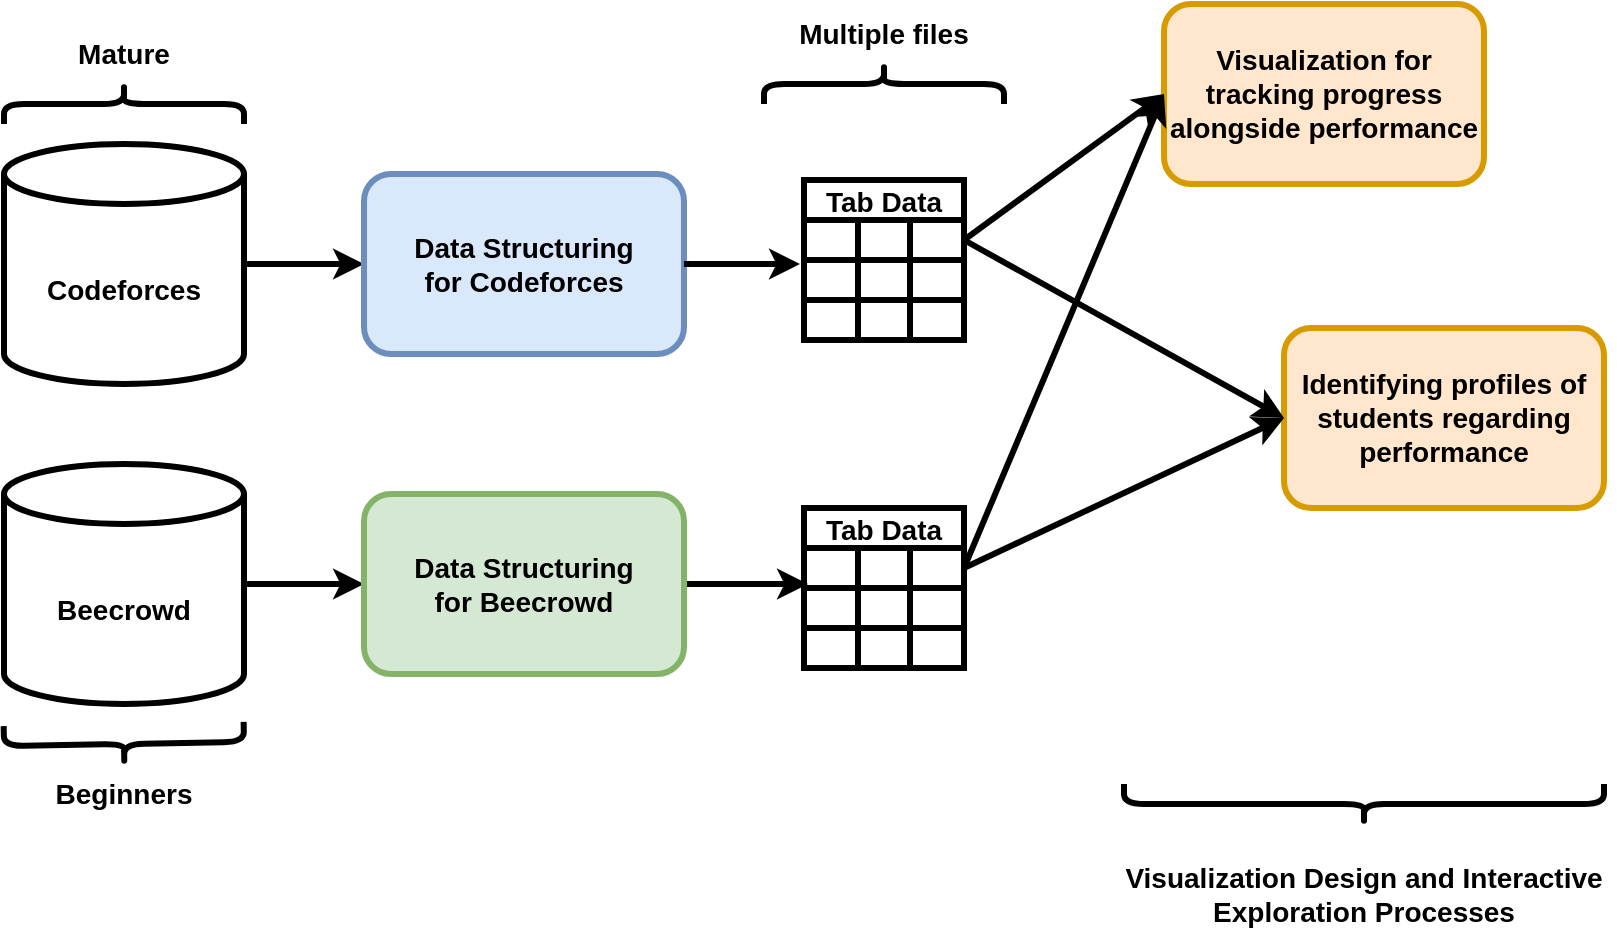 <mxfile version="24.7.7">
  <diagram name="Page-1" id="qj6_hbagFO5WuVzdhgSA">
    <mxGraphModel dx="1364" dy="793" grid="1" gridSize="10" guides="1" tooltips="1" connect="1" arrows="1" fold="1" page="1" pageScale="1" pageWidth="850" pageHeight="1100" math="0" shadow="0">
      <root>
        <mxCell id="0" />
        <mxCell id="1" parent="0" />
        <mxCell id="2cb-5EpplbYAGcAZyKXE-6" style="edgeStyle=orthogonalEdgeStyle;rounded=0;orthogonalLoop=1;jettySize=auto;html=1;fontSize=14;strokeWidth=3;fontStyle=1" edge="1" parent="1" source="2cb-5EpplbYAGcAZyKXE-1" target="2cb-5EpplbYAGcAZyKXE-5">
          <mxGeometry relative="1" as="geometry" />
        </mxCell>
        <mxCell id="2cb-5EpplbYAGcAZyKXE-1" value="Codeforces" style="shape=cylinder3;whiteSpace=wrap;html=1;boundedLbl=1;backgroundOutline=1;size=15;fontSize=14;strokeWidth=3;fontStyle=1" vertex="1" parent="1">
          <mxGeometry x="80" y="80" width="120" height="120" as="geometry" />
        </mxCell>
        <mxCell id="2cb-5EpplbYAGcAZyKXE-7" style="edgeStyle=orthogonalEdgeStyle;rounded=0;orthogonalLoop=1;jettySize=auto;html=1;fontSize=14;strokeWidth=3;fontStyle=1" edge="1" parent="1" source="2cb-5EpplbYAGcAZyKXE-2" target="2cb-5EpplbYAGcAZyKXE-63">
          <mxGeometry relative="1" as="geometry">
            <mxPoint x="280" y="300" as="targetPoint" />
          </mxGeometry>
        </mxCell>
        <mxCell id="2cb-5EpplbYAGcAZyKXE-2" value="Beecrowd" style="shape=cylinder3;whiteSpace=wrap;html=1;boundedLbl=1;backgroundOutline=1;size=15;fontSize=14;strokeWidth=3;fontStyle=1" vertex="1" parent="1">
          <mxGeometry x="80" y="240" width="120" height="120" as="geometry" />
        </mxCell>
        <mxCell id="2cb-5EpplbYAGcAZyKXE-49" style="edgeStyle=orthogonalEdgeStyle;rounded=0;orthogonalLoop=1;jettySize=auto;html=1;exitX=1;exitY=0.5;exitDx=0;exitDy=0;entryX=0.025;entryY=0.9;entryDx=0;entryDy=0;entryPerimeter=0;fontSize=14;strokeWidth=3;fontStyle=1" edge="1" parent="1" source="2cb-5EpplbYAGcAZyKXE-63" target="2cb-5EpplbYAGcAZyKXE-36">
          <mxGeometry relative="1" as="geometry">
            <mxPoint x="400" y="300" as="sourcePoint" />
          </mxGeometry>
        </mxCell>
        <mxCell id="2cb-5EpplbYAGcAZyKXE-5" value="Data Structuring&lt;div style=&quot;font-size: 14px;&quot;&gt;for Codeforces&lt;/div&gt;" style="rounded=1;whiteSpace=wrap;html=1;fontSize=14;strokeWidth=3;fontStyle=1;fillColor=#dae8fc;strokeColor=#6c8ebf;" vertex="1" parent="1">
          <mxGeometry x="260" y="95" width="160" height="90" as="geometry" />
        </mxCell>
        <mxCell id="2cb-5EpplbYAGcAZyKXE-9" value="Tab Data" style="shape=table;startSize=20;container=1;collapsible=0;childLayout=tableLayout;strokeColor=default;fontSize=14;strokeWidth=3;fontStyle=1" vertex="1" parent="1">
          <mxGeometry x="480" y="98" width="80" height="80" as="geometry" />
        </mxCell>
        <mxCell id="2cb-5EpplbYAGcAZyKXE-10" value="" style="shape=tableRow;horizontal=0;startSize=0;swimlaneHead=0;swimlaneBody=0;strokeColor=inherit;top=0;left=0;bottom=0;right=0;collapsible=0;dropTarget=0;fillColor=none;points=[[0,0.5],[1,0.5]];portConstraint=eastwest;fontSize=14;strokeWidth=3;fontStyle=1" vertex="1" parent="2cb-5EpplbYAGcAZyKXE-9">
          <mxGeometry y="20" width="80" height="20" as="geometry" />
        </mxCell>
        <mxCell id="2cb-5EpplbYAGcAZyKXE-11" value="" style="shape=partialRectangle;html=1;whiteSpace=wrap;connectable=0;strokeColor=inherit;overflow=hidden;fillColor=none;top=0;left=0;bottom=0;right=0;pointerEvents=1;fontSize=14;strokeWidth=3;fontStyle=1" vertex="1" parent="2cb-5EpplbYAGcAZyKXE-10">
          <mxGeometry width="27" height="20" as="geometry">
            <mxRectangle width="27" height="20" as="alternateBounds" />
          </mxGeometry>
        </mxCell>
        <mxCell id="2cb-5EpplbYAGcAZyKXE-12" value="" style="shape=partialRectangle;html=1;whiteSpace=wrap;connectable=0;strokeColor=inherit;overflow=hidden;fillColor=none;top=0;left=0;bottom=0;right=0;pointerEvents=1;fontSize=14;strokeWidth=3;fontStyle=1" vertex="1" parent="2cb-5EpplbYAGcAZyKXE-10">
          <mxGeometry x="27" width="26" height="20" as="geometry">
            <mxRectangle width="26" height="20" as="alternateBounds" />
          </mxGeometry>
        </mxCell>
        <mxCell id="2cb-5EpplbYAGcAZyKXE-13" value="" style="shape=partialRectangle;html=1;whiteSpace=wrap;connectable=0;strokeColor=inherit;overflow=hidden;fillColor=none;top=0;left=0;bottom=0;right=0;pointerEvents=1;fontSize=14;strokeWidth=3;fontStyle=1" vertex="1" parent="2cb-5EpplbYAGcAZyKXE-10">
          <mxGeometry x="53" width="27" height="20" as="geometry">
            <mxRectangle width="27" height="20" as="alternateBounds" />
          </mxGeometry>
        </mxCell>
        <mxCell id="2cb-5EpplbYAGcAZyKXE-14" value="" style="shape=tableRow;horizontal=0;startSize=0;swimlaneHead=0;swimlaneBody=0;strokeColor=inherit;top=0;left=0;bottom=0;right=0;collapsible=0;dropTarget=0;fillColor=none;points=[[0,0.5],[1,0.5]];portConstraint=eastwest;fontSize=14;strokeWidth=3;fontStyle=1" vertex="1" parent="2cb-5EpplbYAGcAZyKXE-9">
          <mxGeometry y="40" width="80" height="20" as="geometry" />
        </mxCell>
        <mxCell id="2cb-5EpplbYAGcAZyKXE-15" value="" style="shape=partialRectangle;html=1;whiteSpace=wrap;connectable=0;strokeColor=inherit;overflow=hidden;fillColor=none;top=0;left=0;bottom=0;right=0;pointerEvents=1;fontSize=14;strokeWidth=3;fontStyle=1" vertex="1" parent="2cb-5EpplbYAGcAZyKXE-14">
          <mxGeometry width="27" height="20" as="geometry">
            <mxRectangle width="27" height="20" as="alternateBounds" />
          </mxGeometry>
        </mxCell>
        <mxCell id="2cb-5EpplbYAGcAZyKXE-16" value="" style="shape=partialRectangle;html=1;whiteSpace=wrap;connectable=0;strokeColor=inherit;overflow=hidden;fillColor=none;top=0;left=0;bottom=0;right=0;pointerEvents=1;fontSize=14;strokeWidth=3;fontStyle=1" vertex="1" parent="2cb-5EpplbYAGcAZyKXE-14">
          <mxGeometry x="27" width="26" height="20" as="geometry">
            <mxRectangle width="26" height="20" as="alternateBounds" />
          </mxGeometry>
        </mxCell>
        <mxCell id="2cb-5EpplbYAGcAZyKXE-17" value="" style="shape=partialRectangle;html=1;whiteSpace=wrap;connectable=0;strokeColor=inherit;overflow=hidden;fillColor=none;top=0;left=0;bottom=0;right=0;pointerEvents=1;fontSize=14;strokeWidth=3;fontStyle=1" vertex="1" parent="2cb-5EpplbYAGcAZyKXE-14">
          <mxGeometry x="53" width="27" height="20" as="geometry">
            <mxRectangle width="27" height="20" as="alternateBounds" />
          </mxGeometry>
        </mxCell>
        <mxCell id="2cb-5EpplbYAGcAZyKXE-18" value="" style="shape=tableRow;horizontal=0;startSize=0;swimlaneHead=0;swimlaneBody=0;strokeColor=inherit;top=0;left=0;bottom=0;right=0;collapsible=0;dropTarget=0;fillColor=none;points=[[0,0.5],[1,0.5]];portConstraint=eastwest;fontSize=14;strokeWidth=3;fontStyle=1" vertex="1" parent="2cb-5EpplbYAGcAZyKXE-9">
          <mxGeometry y="60" width="80" height="20" as="geometry" />
        </mxCell>
        <mxCell id="2cb-5EpplbYAGcAZyKXE-19" value="" style="shape=partialRectangle;html=1;whiteSpace=wrap;connectable=0;strokeColor=inherit;overflow=hidden;fillColor=none;top=0;left=0;bottom=0;right=0;pointerEvents=1;fontSize=14;strokeWidth=3;fontStyle=1" vertex="1" parent="2cb-5EpplbYAGcAZyKXE-18">
          <mxGeometry width="27" height="20" as="geometry">
            <mxRectangle width="27" height="20" as="alternateBounds" />
          </mxGeometry>
        </mxCell>
        <mxCell id="2cb-5EpplbYAGcAZyKXE-20" value="" style="shape=partialRectangle;html=1;whiteSpace=wrap;connectable=0;strokeColor=inherit;overflow=hidden;fillColor=none;top=0;left=0;bottom=0;right=0;pointerEvents=1;fontSize=14;strokeWidth=3;fontStyle=1" vertex="1" parent="2cb-5EpplbYAGcAZyKXE-18">
          <mxGeometry x="27" width="26" height="20" as="geometry">
            <mxRectangle width="26" height="20" as="alternateBounds" />
          </mxGeometry>
        </mxCell>
        <mxCell id="2cb-5EpplbYAGcAZyKXE-21" value="" style="shape=partialRectangle;html=1;whiteSpace=wrap;connectable=0;strokeColor=inherit;overflow=hidden;fillColor=none;top=0;left=0;bottom=0;right=0;pointerEvents=1;fontSize=14;strokeWidth=3;fontStyle=1" vertex="1" parent="2cb-5EpplbYAGcAZyKXE-18">
          <mxGeometry x="53" width="27" height="20" as="geometry">
            <mxRectangle width="27" height="20" as="alternateBounds" />
          </mxGeometry>
        </mxCell>
        <mxCell id="2cb-5EpplbYAGcAZyKXE-35" value="Tab Data" style="shape=table;startSize=20;container=1;collapsible=0;childLayout=tableLayout;strokeColor=default;fontSize=14;strokeWidth=3;fontStyle=1" vertex="1" parent="1">
          <mxGeometry x="480" y="262" width="80" height="80" as="geometry" />
        </mxCell>
        <mxCell id="2cb-5EpplbYAGcAZyKXE-36" value="" style="shape=tableRow;horizontal=0;startSize=0;swimlaneHead=0;swimlaneBody=0;strokeColor=inherit;top=0;left=0;bottom=0;right=0;collapsible=0;dropTarget=0;fillColor=none;points=[[0,0.5],[1,0.5]];portConstraint=eastwest;fontSize=14;strokeWidth=3;fontStyle=1" vertex="1" parent="2cb-5EpplbYAGcAZyKXE-35">
          <mxGeometry y="20" width="80" height="20" as="geometry" />
        </mxCell>
        <mxCell id="2cb-5EpplbYAGcAZyKXE-37" value="" style="shape=partialRectangle;html=1;whiteSpace=wrap;connectable=0;strokeColor=inherit;overflow=hidden;fillColor=none;top=0;left=0;bottom=0;right=0;pointerEvents=1;fontSize=14;strokeWidth=3;fontStyle=1" vertex="1" parent="2cb-5EpplbYAGcAZyKXE-36">
          <mxGeometry width="27" height="20" as="geometry">
            <mxRectangle width="27" height="20" as="alternateBounds" />
          </mxGeometry>
        </mxCell>
        <mxCell id="2cb-5EpplbYAGcAZyKXE-38" value="" style="shape=partialRectangle;html=1;whiteSpace=wrap;connectable=0;strokeColor=inherit;overflow=hidden;fillColor=none;top=0;left=0;bottom=0;right=0;pointerEvents=1;fontSize=14;strokeWidth=3;fontStyle=1" vertex="1" parent="2cb-5EpplbYAGcAZyKXE-36">
          <mxGeometry x="27" width="26" height="20" as="geometry">
            <mxRectangle width="26" height="20" as="alternateBounds" />
          </mxGeometry>
        </mxCell>
        <mxCell id="2cb-5EpplbYAGcAZyKXE-39" value="" style="shape=partialRectangle;html=1;whiteSpace=wrap;connectable=0;strokeColor=inherit;overflow=hidden;fillColor=none;top=0;left=0;bottom=0;right=0;pointerEvents=1;fontSize=14;strokeWidth=3;fontStyle=1" vertex="1" parent="2cb-5EpplbYAGcAZyKXE-36">
          <mxGeometry x="53" width="27" height="20" as="geometry">
            <mxRectangle width="27" height="20" as="alternateBounds" />
          </mxGeometry>
        </mxCell>
        <mxCell id="2cb-5EpplbYAGcAZyKXE-40" value="" style="shape=tableRow;horizontal=0;startSize=0;swimlaneHead=0;swimlaneBody=0;strokeColor=inherit;top=0;left=0;bottom=0;right=0;collapsible=0;dropTarget=0;fillColor=none;points=[[0,0.5],[1,0.5]];portConstraint=eastwest;fontSize=14;strokeWidth=3;fontStyle=1" vertex="1" parent="2cb-5EpplbYAGcAZyKXE-35">
          <mxGeometry y="40" width="80" height="20" as="geometry" />
        </mxCell>
        <mxCell id="2cb-5EpplbYAGcAZyKXE-41" value="" style="shape=partialRectangle;html=1;whiteSpace=wrap;connectable=0;strokeColor=inherit;overflow=hidden;fillColor=none;top=0;left=0;bottom=0;right=0;pointerEvents=1;fontSize=14;strokeWidth=3;fontStyle=1" vertex="1" parent="2cb-5EpplbYAGcAZyKXE-40">
          <mxGeometry width="27" height="20" as="geometry">
            <mxRectangle width="27" height="20" as="alternateBounds" />
          </mxGeometry>
        </mxCell>
        <mxCell id="2cb-5EpplbYAGcAZyKXE-42" value="" style="shape=partialRectangle;html=1;whiteSpace=wrap;connectable=0;strokeColor=inherit;overflow=hidden;fillColor=none;top=0;left=0;bottom=0;right=0;pointerEvents=1;fontSize=14;strokeWidth=3;fontStyle=1" vertex="1" parent="2cb-5EpplbYAGcAZyKXE-40">
          <mxGeometry x="27" width="26" height="20" as="geometry">
            <mxRectangle width="26" height="20" as="alternateBounds" />
          </mxGeometry>
        </mxCell>
        <mxCell id="2cb-5EpplbYAGcAZyKXE-43" value="" style="shape=partialRectangle;html=1;whiteSpace=wrap;connectable=0;strokeColor=inherit;overflow=hidden;fillColor=none;top=0;left=0;bottom=0;right=0;pointerEvents=1;fontSize=14;strokeWidth=3;fontStyle=1" vertex="1" parent="2cb-5EpplbYAGcAZyKXE-40">
          <mxGeometry x="53" width="27" height="20" as="geometry">
            <mxRectangle width="27" height="20" as="alternateBounds" />
          </mxGeometry>
        </mxCell>
        <mxCell id="2cb-5EpplbYAGcAZyKXE-44" value="" style="shape=tableRow;horizontal=0;startSize=0;swimlaneHead=0;swimlaneBody=0;strokeColor=inherit;top=0;left=0;bottom=0;right=0;collapsible=0;dropTarget=0;fillColor=none;points=[[0,0.5],[1,0.5]];portConstraint=eastwest;fontSize=14;strokeWidth=3;fontStyle=1" vertex="1" parent="2cb-5EpplbYAGcAZyKXE-35">
          <mxGeometry y="60" width="80" height="20" as="geometry" />
        </mxCell>
        <mxCell id="2cb-5EpplbYAGcAZyKXE-45" value="" style="shape=partialRectangle;html=1;whiteSpace=wrap;connectable=0;strokeColor=inherit;overflow=hidden;fillColor=none;top=0;left=0;bottom=0;right=0;pointerEvents=1;fontSize=14;strokeWidth=3;fontStyle=1" vertex="1" parent="2cb-5EpplbYAGcAZyKXE-44">
          <mxGeometry width="27" height="20" as="geometry">
            <mxRectangle width="27" height="20" as="alternateBounds" />
          </mxGeometry>
        </mxCell>
        <mxCell id="2cb-5EpplbYAGcAZyKXE-46" value="" style="shape=partialRectangle;html=1;whiteSpace=wrap;connectable=0;strokeColor=inherit;overflow=hidden;fillColor=none;top=0;left=0;bottom=0;right=0;pointerEvents=1;fontSize=14;strokeWidth=3;fontStyle=1" vertex="1" parent="2cb-5EpplbYAGcAZyKXE-44">
          <mxGeometry x="27" width="26" height="20" as="geometry">
            <mxRectangle width="26" height="20" as="alternateBounds" />
          </mxGeometry>
        </mxCell>
        <mxCell id="2cb-5EpplbYAGcAZyKXE-47" value="" style="shape=partialRectangle;html=1;whiteSpace=wrap;connectable=0;strokeColor=inherit;overflow=hidden;fillColor=none;top=0;left=0;bottom=0;right=0;pointerEvents=1;fontSize=14;strokeWidth=3;fontStyle=1" vertex="1" parent="2cb-5EpplbYAGcAZyKXE-44">
          <mxGeometry x="53" width="27" height="20" as="geometry">
            <mxRectangle width="27" height="20" as="alternateBounds" />
          </mxGeometry>
        </mxCell>
        <mxCell id="2cb-5EpplbYAGcAZyKXE-48" style="edgeStyle=orthogonalEdgeStyle;rounded=0;orthogonalLoop=1;jettySize=auto;html=1;entryX=-0.025;entryY=0.1;entryDx=0;entryDy=0;entryPerimeter=0;exitX=1;exitY=0.5;exitDx=0;exitDy=0;fontSize=14;strokeWidth=3;fontStyle=1" edge="1" parent="1" source="2cb-5EpplbYAGcAZyKXE-5" target="2cb-5EpplbYAGcAZyKXE-14">
          <mxGeometry relative="1" as="geometry" />
        </mxCell>
        <mxCell id="2cb-5EpplbYAGcAZyKXE-63" value="Data Structuring&lt;div style=&quot;font-size: 14px;&quot;&gt;for Beecrowd&lt;/div&gt;" style="rounded=1;whiteSpace=wrap;html=1;fontSize=14;strokeWidth=3;fontStyle=1;fillColor=#d5e8d4;strokeColor=#82b366;" vertex="1" parent="1">
          <mxGeometry x="260" y="255" width="160" height="90" as="geometry" />
        </mxCell>
        <mxCell id="2cb-5EpplbYAGcAZyKXE-64" value="Visualization for tracking progress alongside performance" style="rounded=1;whiteSpace=wrap;html=1;strokeWidth=3;fontStyle=1;fontSize=14;fillColor=#ffe6cc;strokeColor=#d79b00;" vertex="1" parent="1">
          <mxGeometry x="660" y="10" width="160" height="90" as="geometry" />
        </mxCell>
        <mxCell id="2cb-5EpplbYAGcAZyKXE-65" value="Multiple files" style="text;html=1;align=center;verticalAlign=middle;whiteSpace=wrap;rounded=0;fontSize=14;strokeWidth=3;fontStyle=1" vertex="1" parent="1">
          <mxGeometry x="460" y="10" width="120" height="30" as="geometry" />
        </mxCell>
        <mxCell id="2cb-5EpplbYAGcAZyKXE-66" value="" style="shape=curlyBracket;whiteSpace=wrap;html=1;rounded=1;flipH=1;labelPosition=right;verticalLabelPosition=middle;align=left;verticalAlign=middle;rotation=-90;strokeWidth=3;fontStyle=1;fontSize=14;" vertex="1" parent="1">
          <mxGeometry x="510" y="-10" width="20" height="120" as="geometry" />
        </mxCell>
        <mxCell id="2cb-5EpplbYAGcAZyKXE-67" value="Identifying profiles of students regarding performance" style="rounded=1;whiteSpace=wrap;html=1;strokeWidth=3;fontStyle=1;fontSize=14;fillColor=#ffe6cc;strokeColor=#d79b00;" vertex="1" parent="1">
          <mxGeometry x="720" y="172" width="160" height="90" as="geometry" />
        </mxCell>
        <mxCell id="2cb-5EpplbYAGcAZyKXE-70" value="Beginners" style="text;html=1;align=center;verticalAlign=middle;whiteSpace=wrap;rounded=0;fontSize=14;strokeWidth=3;fontStyle=1" vertex="1" parent="1">
          <mxGeometry x="80" y="390" width="120" height="30" as="geometry" />
        </mxCell>
        <mxCell id="2cb-5EpplbYAGcAZyKXE-71" value="" style="shape=curlyBracket;whiteSpace=wrap;html=1;rounded=1;flipH=1;labelPosition=right;verticalLabelPosition=middle;align=left;verticalAlign=middle;rotation=89;strokeWidth=3;fontStyle=1;fontSize=14;" vertex="1" parent="1">
          <mxGeometry x="130" y="320" width="20" height="120" as="geometry" />
        </mxCell>
        <mxCell id="2cb-5EpplbYAGcAZyKXE-74" value="Mature" style="text;html=1;align=center;verticalAlign=middle;whiteSpace=wrap;rounded=0;fontSize=14;strokeWidth=3;fontStyle=1" vertex="1" parent="1">
          <mxGeometry x="80" y="20" width="120" height="30" as="geometry" />
        </mxCell>
        <mxCell id="2cb-5EpplbYAGcAZyKXE-75" value="" style="shape=curlyBracket;whiteSpace=wrap;html=1;rounded=1;flipH=1;labelPosition=right;verticalLabelPosition=middle;align=left;verticalAlign=middle;rotation=-90;strokeWidth=3;fontStyle=1;fontSize=14;" vertex="1" parent="1">
          <mxGeometry x="130" width="20" height="120" as="geometry" />
        </mxCell>
        <mxCell id="2cb-5EpplbYAGcAZyKXE-76" value="" style="endArrow=classic;html=1;rounded=0;exitX=1;exitY=0.5;exitDx=0;exitDy=0;entryX=0;entryY=0.5;entryDx=0;entryDy=0;strokeWidth=3;fontStyle=1;fontSize=14;" edge="1" parent="1" source="2cb-5EpplbYAGcAZyKXE-10" target="2cb-5EpplbYAGcAZyKXE-64">
          <mxGeometry width="50" height="50" relative="1" as="geometry">
            <mxPoint x="400" y="310" as="sourcePoint" />
            <mxPoint x="450" y="260" as="targetPoint" />
          </mxGeometry>
        </mxCell>
        <mxCell id="2cb-5EpplbYAGcAZyKXE-77" value="" style="endArrow=classic;html=1;rounded=0;exitX=1;exitY=0.5;exitDx=0;exitDy=0;entryX=0;entryY=0.5;entryDx=0;entryDy=0;strokeWidth=3;fontStyle=1;fontSize=14;" edge="1" parent="1" source="2cb-5EpplbYAGcAZyKXE-36" target="2cb-5EpplbYAGcAZyKXE-64">
          <mxGeometry width="50" height="50" relative="1" as="geometry">
            <mxPoint x="570" y="138" as="sourcePoint" />
            <mxPoint x="670" y="65" as="targetPoint" />
          </mxGeometry>
        </mxCell>
        <mxCell id="2cb-5EpplbYAGcAZyKXE-78" value="Visualization Design and Interactive Exploration Processes" style="text;html=1;align=center;verticalAlign=middle;whiteSpace=wrap;rounded=0;fontSize=14;strokeWidth=3;fontStyle=1" vertex="1" parent="1">
          <mxGeometry x="635" y="440" width="250" height="30" as="geometry" />
        </mxCell>
        <mxCell id="2cb-5EpplbYAGcAZyKXE-79" value="" style="shape=curlyBracket;whiteSpace=wrap;html=1;rounded=1;flipH=1;labelPosition=right;verticalLabelPosition=middle;align=left;verticalAlign=middle;rotation=90;strokeWidth=3;fontStyle=1;fontSize=14;" vertex="1" parent="1">
          <mxGeometry x="750" y="290" width="20" height="240" as="geometry" />
        </mxCell>
        <mxCell id="2cb-5EpplbYAGcAZyKXE-81" value="" style="endArrow=classic;html=1;rounded=0;exitX=1;exitY=0.5;exitDx=0;exitDy=0;entryX=0;entryY=0.5;entryDx=0;entryDy=0;strokeWidth=3;fontStyle=1;fontSize=14;" edge="1" parent="1" source="2cb-5EpplbYAGcAZyKXE-10" target="2cb-5EpplbYAGcAZyKXE-67">
          <mxGeometry width="50" height="50" relative="1" as="geometry">
            <mxPoint x="570" y="138" as="sourcePoint" />
            <mxPoint x="670" y="65" as="targetPoint" />
          </mxGeometry>
        </mxCell>
        <mxCell id="2cb-5EpplbYAGcAZyKXE-82" value="" style="endArrow=classic;html=1;rounded=0;exitX=1;exitY=0.5;exitDx=0;exitDy=0;entryX=0;entryY=0.5;entryDx=0;entryDy=0;strokeWidth=3;fontStyle=1;fontSize=14;" edge="1" parent="1" source="2cb-5EpplbYAGcAZyKXE-36" target="2cb-5EpplbYAGcAZyKXE-67">
          <mxGeometry width="50" height="50" relative="1" as="geometry">
            <mxPoint x="580" y="148" as="sourcePoint" />
            <mxPoint x="680" y="75" as="targetPoint" />
          </mxGeometry>
        </mxCell>
      </root>
    </mxGraphModel>
  </diagram>
</mxfile>
